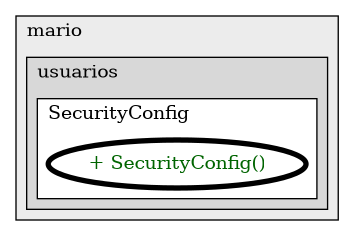 @startuml

/' diagram meta data start
config=CallConfiguration;
{
  "rootMethod": "com.mario.usuarios.configuration.SecurityConfig#SecurityConfig(UserDetailsService,JwtRequestFilter)",
  "projectClassification": {
    "searchMode": "OpenProject", // OpenProject, AllProjects
    "includedProjects": "",
    "pathEndKeywords": "*.impl",
    "isClientPath": "",
    "isClientName": "",
    "isTestPath": "",
    "isTestName": "",
    "isMappingPath": "",
    "isMappingName": "",
    "isDataAccessPath": "",
    "isDataAccessName": "",
    "isDataStructurePath": "",
    "isDataStructureName": "",
    "isInterfaceStructuresPath": "",
    "isInterfaceStructuresName": "",
    "isEntryPointPath": "",
    "isEntryPointName": "",
    "treatFinalFieldsAsMandatory": false
  },
  "graphRestriction": {
    "classPackageExcludeFilter": "",
    "classPackageIncludeFilter": "",
    "classNameExcludeFilter": "",
    "classNameIncludeFilter": "",
    "methodNameExcludeFilter": "",
    "methodNameIncludeFilter": "",
    "removeByInheritance": "", // inheritance/annotation based filtering is done in a second step
    "removeByAnnotation": "",
    "removeByClassPackage": "", // cleanup the graph after inheritance/annotation based filtering is done
    "removeByClassName": "",
    "cutMappings": false,
    "cutEnum": true,
    "cutTests": true,
    "cutClient": true,
    "cutDataAccess": true,
    "cutInterfaceStructures": true,
    "cutDataStructures": true,
    "cutGetterAndSetter": true,
    "cutConstructors": true
  },
  "graphTraversal": {
    "forwardDepth": 6,
    "backwardDepth": 6,
    "classPackageExcludeFilter": "",
    "classPackageIncludeFilter": "",
    "classNameExcludeFilter": "",
    "classNameIncludeFilter": "",
    "methodNameExcludeFilter": "",
    "methodNameIncludeFilter": "",
    "hideMappings": false,
    "hideDataStructures": false,
    "hidePrivateMethods": true,
    "hideInterfaceCalls": true, // indirection: implementation -> interface (is hidden) -> implementation
    "onlyShowApplicationEntryPoints": false, // root node is included
    "useMethodCallsForStructureDiagram": "ForwardOnly" // ForwardOnly, BothDirections, No
  },
  "details": {
    "aggregation": "GroupByClass", // ByClass, GroupByClass, None
    "showMethodParametersTypes": false,
    "showMethodParametersNames": false,
    "showMethodReturnType": false,
    "showPackageLevels": 2,
    "showCallOrder": false,
    "edgeMode": "MethodsOnly", // TypesOnly, MethodsOnly, TypesAndMethods, MethodsAndDirectTypeUsage
    "showDetailedClassStructure": false
  },
  "rootClass": "com.mario.usuarios.configuration.SecurityConfig",
  "extensionCallbackMethod": "" // qualified.class.name#methodName - signature: public static String method(String)
}
diagram meta data end '/



digraph g {
    rankdir="LR"
    splines=polyline
    

'nodes 
subgraph cluster_103666436 { 
   	label=mario
	labeljust=l
	fillcolor="#ececec"
	style=filled
   
   subgraph cluster_1532315985 { 
   	label=usuarios
	labeljust=l
	fillcolor="#d8d8d8"
	style=filled
   
   subgraph cluster_228849836 { 
   	label=SecurityConfig
	labeljust=l
	fillcolor=white
	style=filled
   
   SecurityConfig406270276XXXSecurityConfig240358830[
	label="+ SecurityConfig()"
	style=filled
	fillcolor=white
	tooltip="SecurityConfig

null"
	penwidth=4
	fontcolor=darkgreen
];
} 
} 
} 

'edges    

    
}
@enduml